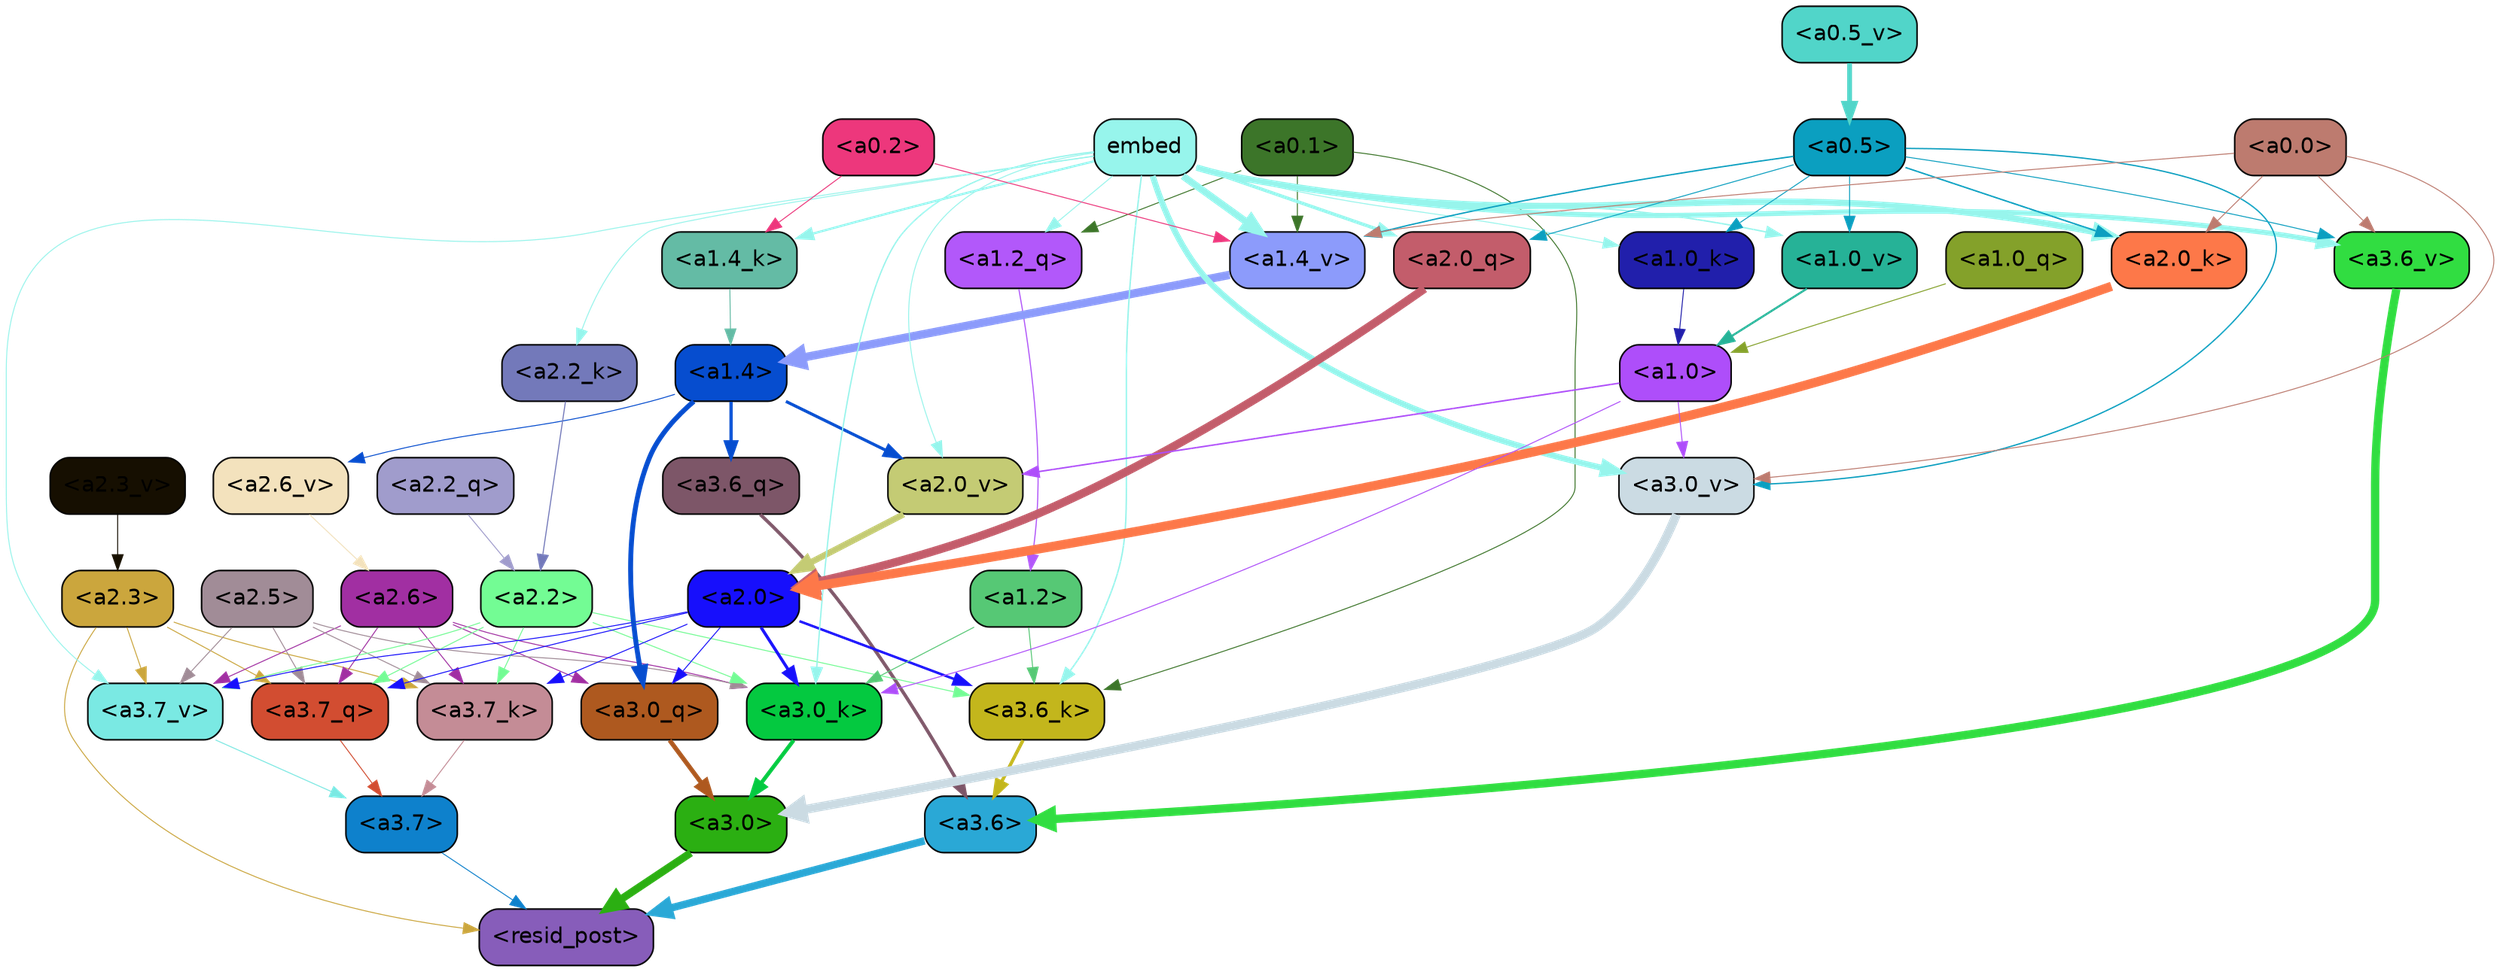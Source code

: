 strict digraph "" {
	graph [bgcolor=transparent,
		layout=dot,
		overlap=false,
		splines=true
	];
	"<a3.7>"	[color=black,
		fillcolor="#0e81cc",
		fontname=Helvetica,
		shape=box,
		style="filled, rounded"];
	"<resid_post>"	[color=black,
		fillcolor="#875dba",
		fontname=Helvetica,
		shape=box,
		style="filled, rounded"];
	"<a3.7>" -> "<resid_post>"	[color="#0e81cc",
		penwidth=0.6];
	"<a3.6>"	[color=black,
		fillcolor="#2aa8d6",
		fontname=Helvetica,
		shape=box,
		style="filled, rounded"];
	"<a3.6>" -> "<resid_post>"	[color="#2aa8d6",
		penwidth=4.751592040061951];
	"<a3.0>"	[color=black,
		fillcolor="#2baf12",
		fontname=Helvetica,
		shape=box,
		style="filled, rounded"];
	"<a3.0>" -> "<resid_post>"	[color="#2baf12",
		penwidth=4.904066681861877];
	"<a2.3>"	[color=black,
		fillcolor="#cba63d",
		fontname=Helvetica,
		shape=box,
		style="filled, rounded"];
	"<a2.3>" -> "<resid_post>"	[color="#cba63d",
		penwidth=0.6];
	"<a3.7_q>"	[color=black,
		fillcolor="#d24d31",
		fontname=Helvetica,
		shape=box,
		style="filled, rounded"];
	"<a2.3>" -> "<a3.7_q>"	[color="#cba63d",
		penwidth=0.6];
	"<a3.7_k>"	[color=black,
		fillcolor="#c48c96",
		fontname=Helvetica,
		shape=box,
		style="filled, rounded"];
	"<a2.3>" -> "<a3.7_k>"	[color="#cba63d",
		penwidth=0.6069068089127541];
	"<a3.7_v>"	[color=black,
		fillcolor="#7ae9e3",
		fontname=Helvetica,
		shape=box,
		style="filled, rounded"];
	"<a2.3>" -> "<a3.7_v>"	[color="#cba63d",
		penwidth=0.6];
	"<a3.7_q>" -> "<a3.7>"	[color="#d24d31",
		penwidth=0.6];
	"<a3.6_q>"	[color=black,
		fillcolor="#7d5668",
		fontname=Helvetica,
		shape=box,
		style="filled, rounded"];
	"<a3.6_q>" -> "<a3.6>"	[color="#7d5668",
		penwidth=2.160832464694977];
	"<a3.0_q>"	[color=black,
		fillcolor="#ae591f",
		fontname=Helvetica,
		shape=box,
		style="filled, rounded"];
	"<a3.0_q>" -> "<a3.0>"	[color="#ae591f",
		penwidth=2.870753765106201];
	"<a3.7_k>" -> "<a3.7>"	[color="#c48c96",
		penwidth=0.6];
	"<a3.6_k>"	[color=black,
		fillcolor="#c3b61c",
		fontname=Helvetica,
		shape=box,
		style="filled, rounded"];
	"<a3.6_k>" -> "<a3.6>"	[color="#c3b61c",
		penwidth=2.13908451795578];
	"<a3.0_k>"	[color=black,
		fillcolor="#04c940",
		fontname=Helvetica,
		shape=box,
		style="filled, rounded"];
	"<a3.0_k>" -> "<a3.0>"	[color="#04c940",
		penwidth=2.520303964614868];
	"<a3.7_v>" -> "<a3.7>"	[color="#7ae9e3",
		penwidth=0.6];
	"<a3.6_v>"	[color=black,
		fillcolor="#31dd41",
		fontname=Helvetica,
		shape=box,
		style="filled, rounded"];
	"<a3.6_v>" -> "<a3.6>"	[color="#31dd41",
		penwidth=5.297133803367615];
	"<a3.0_v>"	[color=black,
		fillcolor="#cbdbe3",
		fontname=Helvetica,
		shape=box,
		style="filled, rounded"];
	"<a3.0_v>" -> "<a3.0>"	[color="#cbdbe3",
		penwidth=5.680712580680847];
	"<a2.6>"	[color=black,
		fillcolor="#a12fa2",
		fontname=Helvetica,
		shape=box,
		style="filled, rounded"];
	"<a2.6>" -> "<a3.7_q>"	[color="#a12fa2",
		penwidth=0.6];
	"<a2.6>" -> "<a3.0_q>"	[color="#a12fa2",
		penwidth=0.6];
	"<a2.6>" -> "<a3.7_k>"	[color="#a12fa2",
		penwidth=0.6];
	"<a2.6>" -> "<a3.0_k>"	[color="#a12fa2",
		penwidth=0.6];
	"<a2.6>" -> "<a3.7_v>"	[color="#a12fa2",
		penwidth=0.6];
	"<a2.5>"	[color=black,
		fillcolor="#a18c97",
		fontname=Helvetica,
		shape=box,
		style="filled, rounded"];
	"<a2.5>" -> "<a3.7_q>"	[color="#a18c97",
		penwidth=0.6];
	"<a2.5>" -> "<a3.7_k>"	[color="#a18c97",
		penwidth=0.6];
	"<a2.5>" -> "<a3.0_k>"	[color="#a18c97",
		penwidth=0.6];
	"<a2.5>" -> "<a3.7_v>"	[color="#a18c97",
		penwidth=0.6];
	"<a2.2>"	[color=black,
		fillcolor="#73fc94",
		fontname=Helvetica,
		shape=box,
		style="filled, rounded"];
	"<a2.2>" -> "<a3.7_q>"	[color="#73fc94",
		penwidth=0.6];
	"<a2.2>" -> "<a3.7_k>"	[color="#73fc94",
		penwidth=0.6];
	"<a2.2>" -> "<a3.6_k>"	[color="#73fc94",
		penwidth=0.6];
	"<a2.2>" -> "<a3.0_k>"	[color="#73fc94",
		penwidth=0.6];
	"<a2.2>" -> "<a3.7_v>"	[color="#73fc94",
		penwidth=0.6];
	"<a2.0>"	[color=black,
		fillcolor="#170ffc",
		fontname=Helvetica,
		shape=box,
		style="filled, rounded"];
	"<a2.0>" -> "<a3.7_q>"	[color="#170ffc",
		penwidth=0.6];
	"<a2.0>" -> "<a3.0_q>"	[color="#170ffc",
		penwidth=0.6];
	"<a2.0>" -> "<a3.7_k>"	[color="#170ffc",
		penwidth=0.6];
	"<a2.0>" -> "<a3.6_k>"	[color="#170ffc",
		penwidth=1.564806342124939];
	"<a2.0>" -> "<a3.0_k>"	[color="#170ffc",
		penwidth=1.9353990852832794];
	"<a2.0>" -> "<a3.7_v>"	[color="#170ffc",
		penwidth=0.6];
	"<a1.4>"	[color=black,
		fillcolor="#064dcf",
		fontname=Helvetica,
		shape=box,
		style="filled, rounded"];
	"<a1.4>" -> "<a3.6_q>"	[color="#064dcf",
		penwidth=2.0727532356977463];
	"<a1.4>" -> "<a3.0_q>"	[color="#064dcf",
		penwidth=3.1279823780059814];
	"<a2.6_v>"	[color=black,
		fillcolor="#f3e2bd",
		fontname=Helvetica,
		shape=box,
		style="filled, rounded"];
	"<a1.4>" -> "<a2.6_v>"	[color="#064dcf",
		penwidth=0.6];
	"<a2.0_v>"	[color=black,
		fillcolor="#c4cb74",
		fontname=Helvetica,
		shape=box,
		style="filled, rounded"];
	"<a1.4>" -> "<a2.0_v>"	[color="#064dcf",
		penwidth=1.9170897603034973];
	"<a1.2>"	[color=black,
		fillcolor="#56c875",
		fontname=Helvetica,
		shape=box,
		style="filled, rounded"];
	"<a1.2>" -> "<a3.6_k>"	[color="#56c875",
		penwidth=0.6];
	"<a1.2>" -> "<a3.0_k>"	[color="#56c875",
		penwidth=0.6];
	"<a0.1>"	[color=black,
		fillcolor="#3c7529",
		fontname=Helvetica,
		shape=box,
		style="filled, rounded"];
	"<a0.1>" -> "<a3.6_k>"	[color="#3c7529",
		penwidth=0.6];
	"<a1.2_q>"	[color=black,
		fillcolor="#b258fa",
		fontname=Helvetica,
		shape=box,
		style="filled, rounded"];
	"<a0.1>" -> "<a1.2_q>"	[color="#3c7529",
		penwidth=0.6];
	"<a1.4_v>"	[color=black,
		fillcolor="#8c9bfb",
		fontname=Helvetica,
		shape=box,
		style="filled, rounded"];
	"<a0.1>" -> "<a1.4_v>"	[color="#3c7529",
		penwidth=0.6202214732766151];
	embed	[color=black,
		fillcolor="#97f5ec",
		fontname=Helvetica,
		shape=box,
		style="filled, rounded"];
	embed -> "<a3.6_k>"	[color="#97f5ec",
		penwidth=0.8915999233722687];
	embed -> "<a3.0_k>"	[color="#97f5ec",
		penwidth=0.832088902592659];
	embed -> "<a3.7_v>"	[color="#97f5ec",
		penwidth=0.6];
	embed -> "<a3.6_v>"	[color="#97f5ec",
		penwidth=3.1840110421180725];
	embed -> "<a3.0_v>"	[color="#97f5ec",
		penwidth=3.8132747188210487];
	"<a2.0_q>"	[color=black,
		fillcolor="#c35d6b",
		fontname=Helvetica,
		shape=box,
		style="filled, rounded"];
	embed -> "<a2.0_q>"	[color="#97f5ec",
		penwidth=2.084651827812195];
	"<a2.2_k>"	[color=black,
		fillcolor="#7379ba",
		fontname=Helvetica,
		shape=box,
		style="filled, rounded"];
	embed -> "<a2.2_k>"	[color="#97f5ec",
		penwidth=0.6];
	"<a2.0_k>"	[color=black,
		fillcolor="#fd7849",
		fontname=Helvetica,
		shape=box,
		style="filled, rounded"];
	embed -> "<a2.0_k>"	[color="#97f5ec",
		penwidth=4.084526404738426];
	embed -> "<a2.0_v>"	[color="#97f5ec",
		penwidth=0.6];
	embed -> "<a1.2_q>"	[color="#97f5ec",
		penwidth=0.6];
	"<a1.4_k>"	[color=black,
		fillcolor="#64bba5",
		fontname=Helvetica,
		shape=box,
		style="filled, rounded"];
	embed -> "<a1.4_k>"	[color="#97f5ec",
		penwidth=1.3912410736083984];
	"<a1.0_k>"	[color=black,
		fillcolor="#211fab",
		fontname=Helvetica,
		shape=box,
		style="filled, rounded"];
	embed -> "<a1.0_k>"	[color="#97f5ec",
		penwidth=0.6];
	embed -> "<a1.4_v>"	[color="#97f5ec",
		penwidth=4.4888065457344055];
	"<a1.0_v>"	[color=black,
		fillcolor="#26b297",
		fontname=Helvetica,
		shape=box,
		style="filled, rounded"];
	embed -> "<a1.0_v>"	[color="#97f5ec",
		penwidth=0.8796700537204742];
	"<a1.0>"	[color=black,
		fillcolor="#ae4efa",
		fontname=Helvetica,
		shape=box,
		style="filled, rounded"];
	"<a1.0>" -> "<a3.0_k>"	[color="#ae4efa",
		penwidth=0.6];
	"<a1.0>" -> "<a3.0_v>"	[color="#ae4efa",
		penwidth=0.6];
	"<a1.0>" -> "<a2.0_v>"	[color="#ae4efa",
		penwidth=0.9450988052412868];
	"<a0.5>"	[color=black,
		fillcolor="#0b9fc0",
		fontname=Helvetica,
		shape=box,
		style="filled, rounded"];
	"<a0.5>" -> "<a3.6_v>"	[color="#0b9fc0",
		penwidth=0.6];
	"<a0.5>" -> "<a3.0_v>"	[color="#0b9fc0",
		penwidth=0.8331108838319778];
	"<a0.5>" -> "<a2.0_q>"	[color="#0b9fc0",
		penwidth=0.6];
	"<a0.5>" -> "<a2.0_k>"	[color="#0b9fc0",
		penwidth=0.9412797391414642];
	"<a0.5>" -> "<a1.0_k>"	[color="#0b9fc0",
		penwidth=0.6];
	"<a0.5>" -> "<a1.4_v>"	[color="#0b9fc0",
		penwidth=0.8757842034101486];
	"<a0.5>" -> "<a1.0_v>"	[color="#0b9fc0",
		penwidth=0.6];
	"<a0.0>"	[color=black,
		fillcolor="#bd7b6f",
		fontname=Helvetica,
		shape=box,
		style="filled, rounded"];
	"<a0.0>" -> "<a3.6_v>"	[color="#bd7b6f",
		penwidth=0.6];
	"<a0.0>" -> "<a3.0_v>"	[color="#bd7b6f",
		penwidth=0.6];
	"<a0.0>" -> "<a2.0_k>"	[color="#bd7b6f",
		penwidth=0.6];
	"<a0.0>" -> "<a1.4_v>"	[color="#bd7b6f",
		penwidth=0.6];
	"<a2.2_q>"	[color=black,
		fillcolor="#a09ccc",
		fontname=Helvetica,
		shape=box,
		style="filled, rounded"];
	"<a2.2_q>" -> "<a2.2>"	[color="#a09ccc",
		penwidth=0.6];
	"<a2.0_q>" -> "<a2.0>"	[color="#c35d6b",
		penwidth=5.29856276512146];
	"<a2.2_k>" -> "<a2.2>"	[color="#7379ba",
		penwidth=0.6722683310508728];
	"<a2.0_k>" -> "<a2.0>"	[color="#fd7849",
		penwidth=5.859246134757996];
	"<a2.6_v>" -> "<a2.6>"	[color="#f3e2bd",
		penwidth=0.6];
	"<a2.3_v>"	[color=black,
		fillcolor="#160f01",
		fontname=Helvetica,
		shape=box,
		style="filled, rounded"];
	"<a2.3_v>" -> "<a2.3>"	[color="#160f01",
		penwidth=0.6];
	"<a2.0_v>" -> "<a2.0>"	[color="#c4cb74",
		penwidth=3.9621697664260864];
	"<a1.2_q>" -> "<a1.2>"	[color="#b258fa",
		penwidth=0.7185482024215162];
	"<a1.0_q>"	[color=black,
		fillcolor="#84a12a",
		fontname=Helvetica,
		shape=box,
		style="filled, rounded"];
	"<a1.0_q>" -> "<a1.0>"	[color="#84a12a",
		penwidth=0.6];
	"<a1.4_k>" -> "<a1.4>"	[color="#64bba5",
		penwidth=0.6];
	"<a1.0_k>" -> "<a1.0>"	[color="#211fab",
		penwidth=0.6];
	"<a1.4_v>" -> "<a1.4>"	[color="#8c9bfb",
		penwidth=5.280138969421387];
	"<a1.0_v>" -> "<a1.0>"	[color="#26b297",
		penwidth=1.318962275981903];
	"<a0.2>"	[color=black,
		fillcolor="#ed377c",
		fontname=Helvetica,
		shape=box,
		style="filled, rounded"];
	"<a0.2>" -> "<a1.4_k>"	[color="#ed377c",
		penwidth=0.6];
	"<a0.2>" -> "<a1.4_v>"	[color="#ed377c",
		penwidth=0.6];
	"<a0.5_v>"	[color=black,
		fillcolor="#51d5c9",
		fontname=Helvetica,
		shape=box,
		style="filled, rounded"];
	"<a0.5_v>" -> "<a0.5>"	[color="#51d5c9",
		penwidth=3.0403636693954468];
}
